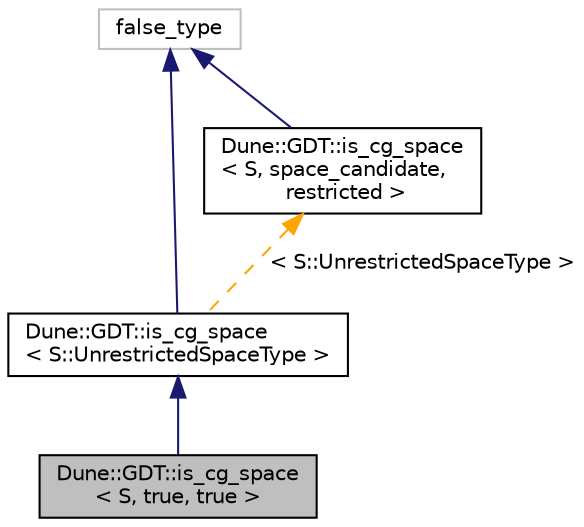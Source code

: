 digraph "Dune::GDT::is_cg_space&lt; S, true, true &gt;"
{
  edge [fontname="Helvetica",fontsize="10",labelfontname="Helvetica",labelfontsize="10"];
  node [fontname="Helvetica",fontsize="10",shape=record];
  Node0 [label="Dune::GDT::is_cg_space\l\< S, true, true \>",height=0.2,width=0.4,color="black", fillcolor="grey75", style="filled", fontcolor="black"];
  Node1 -> Node0 [dir="back",color="midnightblue",fontsize="10",style="solid",fontname="Helvetica"];
  Node1 [label="Dune::GDT::is_cg_space\l\< S::UnrestrictedSpaceType \>",height=0.2,width=0.4,color="black", fillcolor="white", style="filled",URL="$a03262.html"];
  Node2 -> Node1 [dir="back",color="midnightblue",fontsize="10",style="solid",fontname="Helvetica"];
  Node2 [label="false_type",height=0.2,width=0.4,color="grey75", fillcolor="white", style="filled"];
  Node3 -> Node1 [dir="back",color="orange",fontsize="10",style="dashed",label=" \< S::UnrestrictedSpaceType \>" ,fontname="Helvetica"];
  Node3 [label="Dune::GDT::is_cg_space\l\< S, space_candidate,\l restricted \>",height=0.2,width=0.4,color="black", fillcolor="white", style="filled",URL="$a03262.html"];
  Node2 -> Node3 [dir="back",color="midnightblue",fontsize="10",style="solid",fontname="Helvetica"];
}
